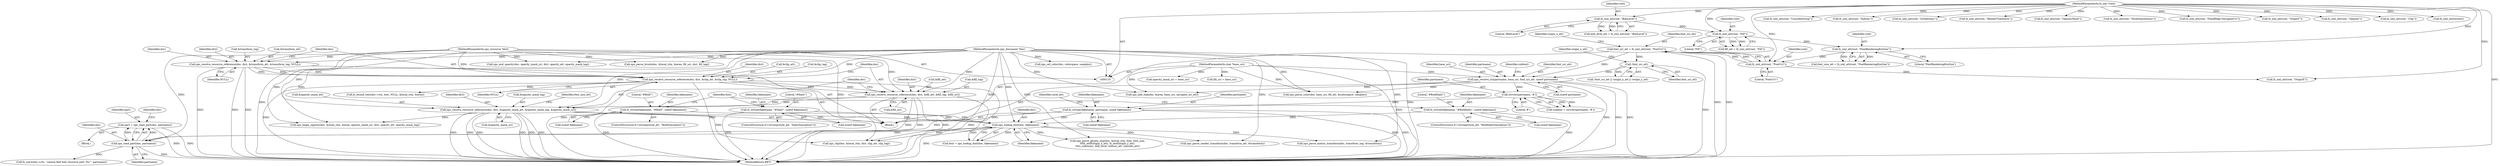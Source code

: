 digraph "0_ghostscript_60dabde18d7fe12b19da8b509bdfee9cc886aafc_1@API" {
"1000463" [label="(Call,part = xps_read_part(doc, partname))"];
"1000465" [label="(Call,xps_read_part(doc, partname))"];
"1000455" [label="(Call,xps_lookup_font(doc, fakename))"];
"1000340" [label="(Call,xps_resolve_resource_reference(doc, dict, &opacity_mask_att, &opacity_mask_tag, &opacity_mask_uri))"];
"1000331" [label="(Call,xps_resolve_resource_reference(doc, dict, &fill_att, &fill_tag, &fill_uri))"];
"1000323" [label="(Call,xps_resolve_resource_reference(doc, dict, &clip_att, &clip_tag, NULL))"];
"1000315" [label="(Call,xps_resolve_resource_reference(doc, dict, &transform_att, &transform_tag, NULL))"];
"1000111" [label="(MethodParameterIn,xps_document *doc)"];
"1000114" [label="(MethodParameterIn,xps_resource *dict)"];
"1000426" [label="(Call,fz_strlcat(fakename, \"#Bold\", sizeof fakename))"];
"1000437" [label="(Call,fz_strlcat(fakename, \"#Italic\", sizeof fakename))"];
"1000413" [label="(Call,fz_strlcpy(fakename, partname, sizeof fakename))"];
"1000397" [label="(Call,strrchr(partname, '#'))"];
"1000389" [label="(Call,xps_resolve_url(partname, base_uri, font_uri_att, sizeof partname))"];
"1000113" [label="(MethodParameterIn,char *base_uri)"];
"1000198" [label="(Call,font_uri_att = fz_xml_att(root, \"FontUri\"))"];
"1000200" [label="(Call,fz_xml_att(root, \"FontUri\"))"];
"1000195" [label="(Call,fz_xml_att(root, \"FontRenderingEmSize\"))"];
"1000190" [label="(Call,fz_xml_att(root, \"Fill\"))"];
"1000185" [label="(Call,fz_xml_att(root, \"BidiLevel\"))"];
"1000115" [label="(MethodParameterIn,fz_xml *root)"];
"1000354" [label="(Call,!font_uri_att)"];
"1000448" [label="(Call,fz_strlcat(fakename, \"#BoldItalic\", sizeof fakename))"];
"1000193" [label="(Call,font_size_att = fz_xml_att(root, \"FontRenderingEmSize\"))"];
"1000451" [label="(Call,sizeof fakename)"];
"1000345" [label="(Call,&opacity_mask_tag)"];
"1000448" [label="(Call,fz_strlcat(fakename, \"#BoldItalic\", sizeof fakename))"];
"1000437" [label="(Call,fz_strlcat(fakename, \"#Italic\", sizeof fakename))"];
"1000428" [label="(Literal,\"#Bold\")"];
"1000195" [label="(Call,fz_xml_att(root, \"FontRenderingEmSize\"))"];
"1000464" [label="(Identifier,part)"];
"1000642" [label="(Call,fz_bound_text(doc->ctx, text, NULL, &local_ctm, &area))"];
"1000454" [label="(Identifier,font)"];
"1000320" [label="(Call,&transform_tag)"];
"1000396" [label="(Identifier,subfont)"];
"1000456" [label="(Identifier,doc)"];
"1000200" [label="(Call,fz_xml_att(root, \"FontUri\"))"];
"1000341" [label="(Identifier,doc)"];
"1000318" [label="(Call,&transform_att)"];
"1000315" [label="(Call,xps_resolve_resource_reference(doc, dict, &transform_att, &transform_tag, NULL))"];
"1000328" [label="(Call,&clip_tag)"];
"1000187" [label="(Literal,\"BidiLevel\")"];
"1000316" [label="(Identifier,doc)"];
"1000332" [label="(Identifier,doc)"];
"1000439" [label="(Literal,\"#Italic\")"];
"1000225" [label="(Call,fz_xml_att(root, \"UnicodeString\"))"];
"1000220" [label="(Call,fz_xml_att(root, \"Indices\"))"];
"1000743" [label="(Call,xps_parse_brush(doc, &local_ctm, &area, fill_uri, dict, fill_tag))"];
"1000323" [label="(Call,xps_resolve_resource_reference(doc, dict, &clip_att, &clip_tag, NULL))"];
"1000397" [label="(Call,strrchr(partname, '#'))"];
"1000354" [label="(Call,!font_uri_att)"];
"1000421" [label="(ControlStructure,if (!strcmp(style_att, \"BoldSimulation\")))"];
"1000333" [label="(Identifier,dict)"];
"1000392" [label="(Identifier,font_uri_att)"];
"1000330" [label="(Identifier,NULL)"];
"1000186" [label="(Identifier,root)"];
"1000413" [label="(Call,fz_strlcpy(fakename, partname, sizeof fakename))"];
"1000453" [label="(Call,font = xps_lookup_font(doc, fakename))"];
"1000215" [label="(Call,fz_xml_att(root, \"IsSideways\"))"];
"1000463" [label="(Call,part = xps_read_part(doc, partname))"];
"1000462" [label="(Block,)"];
"1000654" [label="(Call,xps_add_link(doc, &area, base_uri, navigate_uri_att))"];
"1000697" [label="(Call,xps_parse_color(doc, base_uri, fill_att, &colorspace, samples))"];
"1000116" [label="(Block,)"];
"1000471" [label="(Identifier,doc)"];
"1000111" [label="(MethodParameterIn,xps_document *doc)"];
"1000309" [label="(Call,fill_uri = base_uri)"];
"1000190" [label="(Call,fz_xml_att(root, \"Fill\"))"];
"1000235" [label="(Call,fz_xml_att(root, \"RenderTransform\"))"];
"1000443" [label="(ControlStructure,if (!strcmp(style_att, \"BoldItalicSimulation\")))"];
"1000756" [label="(Call,xps_end_opacity(doc, opacity_mask_uri, dict, opacity_att, opacity_mask_tag))"];
"1000188" [label="(Call,fill_att = fz_xml_att(root, \"Fill\"))"];
"1000197" [label="(Literal,\"FontRenderingEmSize\")"];
"1000201" [label="(Identifier,root)"];
"1000353" [label="(Call,!font_uri_att || !origin_x_att || !origin_y_att)"];
"1000712" [label="(Call,xps_set_color(doc, colorspace, samples))"];
"1000334" [label="(Call,&fill_att)"];
"1000391" [label="(Identifier,base_uri)"];
"1000250" [label="(Call,fz_xml_att(root, \"OpacityMask\"))"];
"1000429" [label="(Call,sizeof fakename)"];
"1000457" [label="(Identifier,fakename)"];
"1000352" [label="(Identifier,font_size_att)"];
"1000191" [label="(Identifier,root)"];
"1000230" [label="(Call,fz_xml_att(root, \"StyleSimulations\"))"];
"1000322" [label="(Identifier,NULL)"];
"1000192" [label="(Literal,\"Fill\")"];
"1000395" [label="(Call,subfont = strrchr(partname, '#'))"];
"1000255" [label="(Call,fz_xml_att(root, \"FixedPage.NavigateUri\"))"];
"1000467" [label="(Identifier,partname)"];
"1000432" [label="(ControlStructure,if (!strcmp(style_att, \"ItalicSimulation\")))"];
"1000449" [label="(Identifier,fakename)"];
"1000419" [label="(Identifier,style_att)"];
"1000210" [label="(Call,fz_xml_att(root, \"OriginY\"))"];
"1000450" [label="(Literal,\"#BoldItalic\")"];
"1000427" [label="(Identifier,fakename)"];
"1000347" [label="(Call,&opacity_mask_uri)"];
"1000202" [label="(Literal,\"FontUri\")"];
"1000628" [label="(Call,xps_parse_glyphs_imp(doc, &local_ctm, font, font_size,\n\t\t\tfz_atof(origin_x_att), fz_atof(origin_y_att),\n\t\t\tis_sideways, bidi_level, indices_att, unicode_att))"];
"1000416" [label="(Call,sizeof fakename)"];
"1000426" [label="(Call,fz_strlcat(fakename, \"#Bold\", sizeof fakename))"];
"1000338" [label="(Call,&fill_uri)"];
"1000414" [label="(Identifier,fakename)"];
"1000343" [label="(Call,&opacity_mask_att)"];
"1000355" [label="(Identifier,font_uri_att)"];
"1000245" [label="(Call,fz_xml_att(root, \"Opacity\"))"];
"1000317" [label="(Identifier,dict)"];
"1000780" [label="(MethodReturn,RET)"];
"1000390" [label="(Identifier,partname)"];
"1000204" [label="(Identifier,origin_x_att)"];
"1000114" [label="(MethodParameterIn,xps_resource *dict)"];
"1000198" [label="(Call,font_uri_att = fz_xml_att(root, \"FontUri\"))"];
"1000183" [label="(Call,bidi_level_att = fz_xml_att(root, \"BidiLevel\"))"];
"1000474" [label="(Call,fz_warn(doc->ctx, \"cannot find font resource part '%s'\", partname))"];
"1000340" [label="(Call,xps_resolve_resource_reference(doc, dict, &opacity_mask_att, &opacity_mask_tag, &opacity_mask_uri))"];
"1000599" [label="(Call,xps_parse_matrix_transform(doc, transform_tag, &transform))"];
"1000185" [label="(Call,fz_xml_att(root, \"BidiLevel\"))"];
"1000113" [label="(MethodParameterIn,char *base_uri)"];
"1000240" [label="(Call,fz_xml_att(root, \"Clip\"))"];
"1000399" [label="(Literal,'#')"];
"1000415" [label="(Identifier,partname)"];
"1000325" [label="(Identifier,dict)"];
"1000326" [label="(Call,&clip_att)"];
"1000466" [label="(Identifier,doc)"];
"1000324" [label="(Identifier,doc)"];
"1000312" [label="(Call,opacity_mask_uri = base_uri)"];
"1000336" [label="(Call,&fill_tag)"];
"1000196" [label="(Identifier,root)"];
"1000342" [label="(Identifier,dict)"];
"1000199" [label="(Identifier,font_uri_att)"];
"1000393" [label="(Call,sizeof partname)"];
"1000438" [label="(Identifier,fakename)"];
"1000331" [label="(Call,xps_resolve_resource_reference(doc, dict, &fill_att, &fill_tag, &fill_uri))"];
"1000398" [label="(Identifier,partname)"];
"1000261" [label="(Call,fz_xml_down(root))"];
"1000205" [label="(Call,fz_xml_att(root, \"OriginX\"))"];
"1000440" [label="(Call,sizeof fakename)"];
"1000455" [label="(Call,xps_lookup_font(doc, fakename))"];
"1000115" [label="(MethodParameterIn,fz_xml *root)"];
"1000358" [label="(Identifier,origin_x_att)"];
"1000465" [label="(Call,xps_read_part(doc, partname))"];
"1000592" [label="(Call,xps_parse_render_transform(doc, transform_att, &transform))"];
"1000389" [label="(Call,xps_resolve_url(partname, base_uri, font_uri_att, sizeof partname))"];
"1000615" [label="(Call,xps_clip(doc, &local_ctm, dict, clip_att, clip_tag))"];
"1000660" [label="(Call,xps_begin_opacity(doc, &local_ctm, &area, opacity_mask_uri, dict, opacity_att, opacity_mask_tag))"];
"1000463" -> "1000462"  [label="AST: "];
"1000463" -> "1000465"  [label="CFG: "];
"1000464" -> "1000463"  [label="AST: "];
"1000465" -> "1000463"  [label="AST: "];
"1000471" -> "1000463"  [label="CFG: "];
"1000463" -> "1000780"  [label="DDG: "];
"1000463" -> "1000780"  [label="DDG: "];
"1000465" -> "1000463"  [label="DDG: "];
"1000465" -> "1000463"  [label="DDG: "];
"1000465" -> "1000467"  [label="CFG: "];
"1000466" -> "1000465"  [label="AST: "];
"1000467" -> "1000465"  [label="AST: "];
"1000465" -> "1000780"  [label="DDG: "];
"1000455" -> "1000465"  [label="DDG: "];
"1000111" -> "1000465"  [label="DDG: "];
"1000413" -> "1000465"  [label="DDG: "];
"1000465" -> "1000474"  [label="DDG: "];
"1000455" -> "1000453"  [label="AST: "];
"1000455" -> "1000457"  [label="CFG: "];
"1000456" -> "1000455"  [label="AST: "];
"1000457" -> "1000455"  [label="AST: "];
"1000453" -> "1000455"  [label="CFG: "];
"1000455" -> "1000780"  [label="DDG: "];
"1000455" -> "1000453"  [label="DDG: "];
"1000455" -> "1000453"  [label="DDG: "];
"1000340" -> "1000455"  [label="DDG: "];
"1000111" -> "1000455"  [label="DDG: "];
"1000426" -> "1000455"  [label="DDG: "];
"1000437" -> "1000455"  [label="DDG: "];
"1000413" -> "1000455"  [label="DDG: "];
"1000448" -> "1000455"  [label="DDG: "];
"1000455" -> "1000592"  [label="DDG: "];
"1000455" -> "1000599"  [label="DDG: "];
"1000455" -> "1000615"  [label="DDG: "];
"1000455" -> "1000628"  [label="DDG: "];
"1000340" -> "1000116"  [label="AST: "];
"1000340" -> "1000347"  [label="CFG: "];
"1000341" -> "1000340"  [label="AST: "];
"1000342" -> "1000340"  [label="AST: "];
"1000343" -> "1000340"  [label="AST: "];
"1000345" -> "1000340"  [label="AST: "];
"1000347" -> "1000340"  [label="AST: "];
"1000352" -> "1000340"  [label="CFG: "];
"1000340" -> "1000780"  [label="DDG: "];
"1000340" -> "1000780"  [label="DDG: "];
"1000340" -> "1000780"  [label="DDG: "];
"1000340" -> "1000780"  [label="DDG: "];
"1000340" -> "1000780"  [label="DDG: "];
"1000340" -> "1000780"  [label="DDG: "];
"1000331" -> "1000340"  [label="DDG: "];
"1000331" -> "1000340"  [label="DDG: "];
"1000111" -> "1000340"  [label="DDG: "];
"1000114" -> "1000340"  [label="DDG: "];
"1000340" -> "1000615"  [label="DDG: "];
"1000340" -> "1000660"  [label="DDG: "];
"1000331" -> "1000116"  [label="AST: "];
"1000331" -> "1000338"  [label="CFG: "];
"1000332" -> "1000331"  [label="AST: "];
"1000333" -> "1000331"  [label="AST: "];
"1000334" -> "1000331"  [label="AST: "];
"1000336" -> "1000331"  [label="AST: "];
"1000338" -> "1000331"  [label="AST: "];
"1000341" -> "1000331"  [label="CFG: "];
"1000331" -> "1000780"  [label="DDG: "];
"1000331" -> "1000780"  [label="DDG: "];
"1000331" -> "1000780"  [label="DDG: "];
"1000331" -> "1000780"  [label="DDG: "];
"1000323" -> "1000331"  [label="DDG: "];
"1000323" -> "1000331"  [label="DDG: "];
"1000111" -> "1000331"  [label="DDG: "];
"1000114" -> "1000331"  [label="DDG: "];
"1000323" -> "1000116"  [label="AST: "];
"1000323" -> "1000330"  [label="CFG: "];
"1000324" -> "1000323"  [label="AST: "];
"1000325" -> "1000323"  [label="AST: "];
"1000326" -> "1000323"  [label="AST: "];
"1000328" -> "1000323"  [label="AST: "];
"1000330" -> "1000323"  [label="AST: "];
"1000332" -> "1000323"  [label="CFG: "];
"1000323" -> "1000780"  [label="DDG: "];
"1000323" -> "1000780"  [label="DDG: "];
"1000323" -> "1000780"  [label="DDG: "];
"1000323" -> "1000780"  [label="DDG: "];
"1000315" -> "1000323"  [label="DDG: "];
"1000315" -> "1000323"  [label="DDG: "];
"1000315" -> "1000323"  [label="DDG: "];
"1000111" -> "1000323"  [label="DDG: "];
"1000114" -> "1000323"  [label="DDG: "];
"1000323" -> "1000642"  [label="DDG: "];
"1000315" -> "1000116"  [label="AST: "];
"1000315" -> "1000322"  [label="CFG: "];
"1000316" -> "1000315"  [label="AST: "];
"1000317" -> "1000315"  [label="AST: "];
"1000318" -> "1000315"  [label="AST: "];
"1000320" -> "1000315"  [label="AST: "];
"1000322" -> "1000315"  [label="AST: "];
"1000324" -> "1000315"  [label="CFG: "];
"1000315" -> "1000780"  [label="DDG: "];
"1000315" -> "1000780"  [label="DDG: "];
"1000315" -> "1000780"  [label="DDG: "];
"1000111" -> "1000315"  [label="DDG: "];
"1000114" -> "1000315"  [label="DDG: "];
"1000111" -> "1000110"  [label="AST: "];
"1000111" -> "1000780"  [label="DDG: "];
"1000111" -> "1000592"  [label="DDG: "];
"1000111" -> "1000599"  [label="DDG: "];
"1000111" -> "1000615"  [label="DDG: "];
"1000111" -> "1000628"  [label="DDG: "];
"1000111" -> "1000654"  [label="DDG: "];
"1000111" -> "1000660"  [label="DDG: "];
"1000111" -> "1000697"  [label="DDG: "];
"1000111" -> "1000712"  [label="DDG: "];
"1000111" -> "1000743"  [label="DDG: "];
"1000111" -> "1000756"  [label="DDG: "];
"1000114" -> "1000110"  [label="AST: "];
"1000114" -> "1000780"  [label="DDG: "];
"1000114" -> "1000615"  [label="DDG: "];
"1000114" -> "1000660"  [label="DDG: "];
"1000114" -> "1000743"  [label="DDG: "];
"1000114" -> "1000756"  [label="DDG: "];
"1000426" -> "1000421"  [label="AST: "];
"1000426" -> "1000429"  [label="CFG: "];
"1000427" -> "1000426"  [label="AST: "];
"1000428" -> "1000426"  [label="AST: "];
"1000429" -> "1000426"  [label="AST: "];
"1000454" -> "1000426"  [label="CFG: "];
"1000426" -> "1000780"  [label="DDG: "];
"1000437" -> "1000432"  [label="AST: "];
"1000437" -> "1000440"  [label="CFG: "];
"1000438" -> "1000437"  [label="AST: "];
"1000439" -> "1000437"  [label="AST: "];
"1000440" -> "1000437"  [label="AST: "];
"1000454" -> "1000437"  [label="CFG: "];
"1000437" -> "1000780"  [label="DDG: "];
"1000413" -> "1000116"  [label="AST: "];
"1000413" -> "1000416"  [label="CFG: "];
"1000414" -> "1000413"  [label="AST: "];
"1000415" -> "1000413"  [label="AST: "];
"1000416" -> "1000413"  [label="AST: "];
"1000419" -> "1000413"  [label="CFG: "];
"1000413" -> "1000780"  [label="DDG: "];
"1000413" -> "1000780"  [label="DDG: "];
"1000397" -> "1000413"  [label="DDG: "];
"1000397" -> "1000395"  [label="AST: "];
"1000397" -> "1000399"  [label="CFG: "];
"1000398" -> "1000397"  [label="AST: "];
"1000399" -> "1000397"  [label="AST: "];
"1000395" -> "1000397"  [label="CFG: "];
"1000397" -> "1000395"  [label="DDG: "];
"1000397" -> "1000395"  [label="DDG: "];
"1000389" -> "1000397"  [label="DDG: "];
"1000389" -> "1000116"  [label="AST: "];
"1000389" -> "1000393"  [label="CFG: "];
"1000390" -> "1000389"  [label="AST: "];
"1000391" -> "1000389"  [label="AST: "];
"1000392" -> "1000389"  [label="AST: "];
"1000393" -> "1000389"  [label="AST: "];
"1000396" -> "1000389"  [label="CFG: "];
"1000389" -> "1000780"  [label="DDG: "];
"1000389" -> "1000780"  [label="DDG: "];
"1000389" -> "1000780"  [label="DDG: "];
"1000113" -> "1000389"  [label="DDG: "];
"1000198" -> "1000389"  [label="DDG: "];
"1000354" -> "1000389"  [label="DDG: "];
"1000389" -> "1000654"  [label="DDG: "];
"1000389" -> "1000697"  [label="DDG: "];
"1000113" -> "1000110"  [label="AST: "];
"1000113" -> "1000780"  [label="DDG: "];
"1000113" -> "1000309"  [label="DDG: "];
"1000113" -> "1000312"  [label="DDG: "];
"1000113" -> "1000654"  [label="DDG: "];
"1000113" -> "1000697"  [label="DDG: "];
"1000198" -> "1000116"  [label="AST: "];
"1000198" -> "1000200"  [label="CFG: "];
"1000199" -> "1000198"  [label="AST: "];
"1000200" -> "1000198"  [label="AST: "];
"1000204" -> "1000198"  [label="CFG: "];
"1000198" -> "1000780"  [label="DDG: "];
"1000198" -> "1000780"  [label="DDG: "];
"1000200" -> "1000198"  [label="DDG: "];
"1000200" -> "1000198"  [label="DDG: "];
"1000198" -> "1000354"  [label="DDG: "];
"1000200" -> "1000202"  [label="CFG: "];
"1000201" -> "1000200"  [label="AST: "];
"1000202" -> "1000200"  [label="AST: "];
"1000195" -> "1000200"  [label="DDG: "];
"1000115" -> "1000200"  [label="DDG: "];
"1000200" -> "1000205"  [label="DDG: "];
"1000195" -> "1000193"  [label="AST: "];
"1000195" -> "1000197"  [label="CFG: "];
"1000196" -> "1000195"  [label="AST: "];
"1000197" -> "1000195"  [label="AST: "];
"1000193" -> "1000195"  [label="CFG: "];
"1000195" -> "1000193"  [label="DDG: "];
"1000195" -> "1000193"  [label="DDG: "];
"1000190" -> "1000195"  [label="DDG: "];
"1000115" -> "1000195"  [label="DDG: "];
"1000190" -> "1000188"  [label="AST: "];
"1000190" -> "1000192"  [label="CFG: "];
"1000191" -> "1000190"  [label="AST: "];
"1000192" -> "1000190"  [label="AST: "];
"1000188" -> "1000190"  [label="CFG: "];
"1000190" -> "1000188"  [label="DDG: "];
"1000190" -> "1000188"  [label="DDG: "];
"1000185" -> "1000190"  [label="DDG: "];
"1000115" -> "1000190"  [label="DDG: "];
"1000185" -> "1000183"  [label="AST: "];
"1000185" -> "1000187"  [label="CFG: "];
"1000186" -> "1000185"  [label="AST: "];
"1000187" -> "1000185"  [label="AST: "];
"1000183" -> "1000185"  [label="CFG: "];
"1000185" -> "1000183"  [label="DDG: "];
"1000185" -> "1000183"  [label="DDG: "];
"1000115" -> "1000185"  [label="DDG: "];
"1000115" -> "1000110"  [label="AST: "];
"1000115" -> "1000780"  [label="DDG: "];
"1000115" -> "1000205"  [label="DDG: "];
"1000115" -> "1000210"  [label="DDG: "];
"1000115" -> "1000215"  [label="DDG: "];
"1000115" -> "1000220"  [label="DDG: "];
"1000115" -> "1000225"  [label="DDG: "];
"1000115" -> "1000230"  [label="DDG: "];
"1000115" -> "1000235"  [label="DDG: "];
"1000115" -> "1000240"  [label="DDG: "];
"1000115" -> "1000245"  [label="DDG: "];
"1000115" -> "1000250"  [label="DDG: "];
"1000115" -> "1000255"  [label="DDG: "];
"1000115" -> "1000261"  [label="DDG: "];
"1000354" -> "1000353"  [label="AST: "];
"1000354" -> "1000355"  [label="CFG: "];
"1000355" -> "1000354"  [label="AST: "];
"1000358" -> "1000354"  [label="CFG: "];
"1000353" -> "1000354"  [label="CFG: "];
"1000354" -> "1000780"  [label="DDG: "];
"1000354" -> "1000353"  [label="DDG: "];
"1000448" -> "1000443"  [label="AST: "];
"1000448" -> "1000451"  [label="CFG: "];
"1000449" -> "1000448"  [label="AST: "];
"1000450" -> "1000448"  [label="AST: "];
"1000451" -> "1000448"  [label="AST: "];
"1000454" -> "1000448"  [label="CFG: "];
"1000448" -> "1000780"  [label="DDG: "];
}
